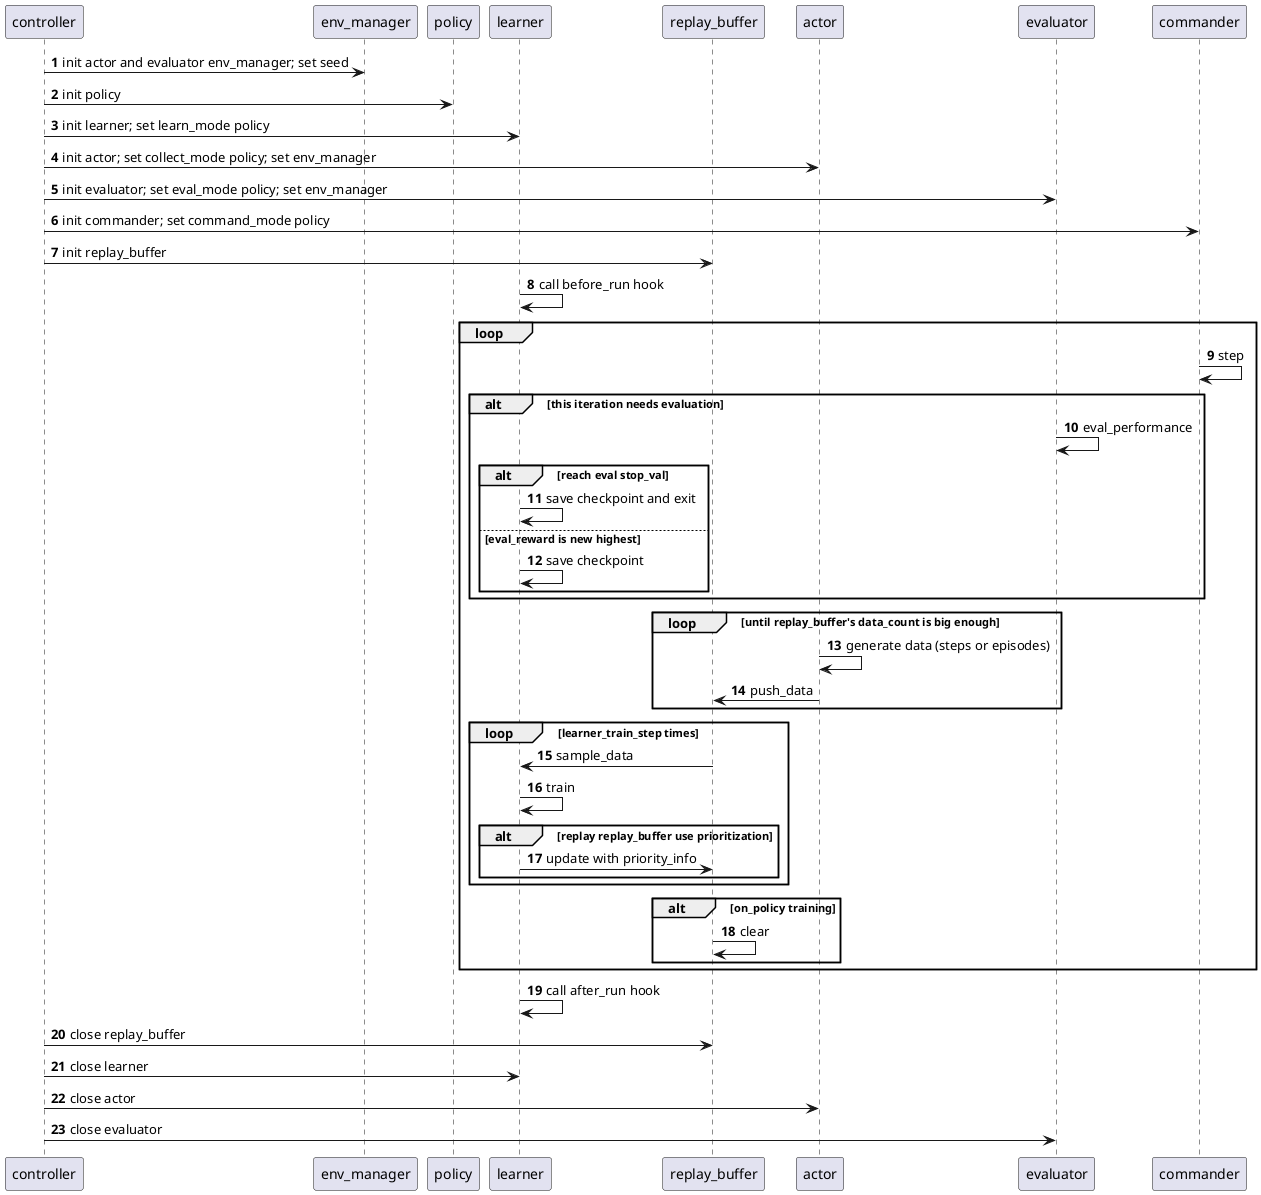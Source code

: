 @startuml serial_main
participant controller
participant env_manager
participant policy
participant learner
participant replay_buffer
participant actor
participant evaluator
participant commander
autonumber

controller -> env_manager: init actor and evaluator env_manager; set seed
controller -> policy: init policy
controller -> learner: init learner; set learn_mode policy
controller -> actor: init actor; set collect_mode policy; set env_manager
controller -> evaluator: init evaluator; set eval_mode policy; set env_manager
controller -> commander: init commander; set command_mode policy
controller -> replay_buffer: init replay_buffer
learner -> learner: call before_run hook
loop
  commander -> commander: step
  alt this iteration needs evaluation
    evaluator -> evaluator: eval_performance
    alt reach eval stop_val
      learner -> learner: save checkpoint and exit
    else eval_reward is new highest
      learner -> learner: save checkpoint
    end
  end
  loop until replay_buffer's data_count is big enough
    actor -> actor: generate data (steps or episodes)
    actor -> replay_buffer: push_data
  end
  loop learner_train_step times
    replay_buffer -> learner: sample_data
    learner -> learner: train
    alt replay replay_buffer use prioritization
      learner -> replay_buffer: update with priority_info
    end
  end
  alt on_policy training
    replay_buffer -> replay_buffer: clear
  end
end
learner -> learner: call after_run hook
controller -> replay_buffer: close replay_buffer
controller -> learner: close learner
controller -> actor: close actor
controller -> evaluator: close evaluator
@enduml
